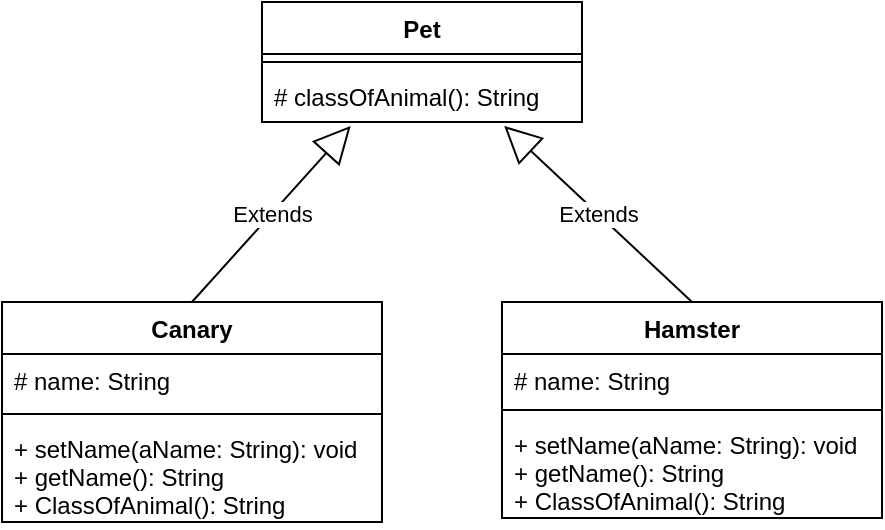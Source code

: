 <mxfile version="14.6.9" type="onedrive"><diagram id="1aLYSW8J_PVJXQKICe0j" name="Page-1"><mxGraphModel dx="1278" dy="548" grid="1" gridSize="10" guides="1" tooltips="1" connect="1" arrows="1" fold="1" page="1" pageScale="1" pageWidth="827" pageHeight="1169" math="0" shadow="0"><root><mxCell id="0"/><mxCell id="1" parent="0"/><mxCell id="ldy4ULNxKQR3QC4Zdx4o-1" value="Pet" style="swimlane;fontStyle=1;align=center;verticalAlign=top;childLayout=stackLayout;horizontal=1;startSize=26;horizontalStack=0;resizeParent=1;resizeParentMax=0;resizeLast=0;collapsible=1;marginBottom=0;" parent="1" vertex="1"><mxGeometry x="240" y="230" width="160" height="60" as="geometry"/></mxCell><mxCell id="ldy4ULNxKQR3QC4Zdx4o-3" value="" style="line;strokeWidth=1;fillColor=none;align=left;verticalAlign=middle;spacingTop=-1;spacingLeft=3;spacingRight=3;rotatable=0;labelPosition=right;points=[];portConstraint=eastwest;" parent="ldy4ULNxKQR3QC4Zdx4o-1" vertex="1"><mxGeometry y="26" width="160" height="8" as="geometry"/></mxCell><mxCell id="ldy4ULNxKQR3QC4Zdx4o-4" value="# classOfAnimal(): String" style="text;strokeColor=none;fillColor=none;align=left;verticalAlign=top;spacingLeft=4;spacingRight=4;overflow=hidden;rotatable=0;points=[[0,0.5],[1,0.5]];portConstraint=eastwest;" parent="ldy4ULNxKQR3QC4Zdx4o-1" vertex="1"><mxGeometry y="34" width="160" height="26" as="geometry"/></mxCell><mxCell id="ldy4ULNxKQR3QC4Zdx4o-5" value="Canary" style="swimlane;fontStyle=1;align=center;verticalAlign=top;childLayout=stackLayout;horizontal=1;startSize=26;horizontalStack=0;resizeParent=1;resizeParentMax=0;resizeLast=0;collapsible=1;marginBottom=0;" parent="1" vertex="1"><mxGeometry x="110" y="380" width="190" height="110" as="geometry"/></mxCell><mxCell id="ldy4ULNxKQR3QC4Zdx4o-6" value="# name: String" style="text;strokeColor=none;fillColor=none;align=left;verticalAlign=top;spacingLeft=4;spacingRight=4;overflow=hidden;rotatable=0;points=[[0,0.5],[1,0.5]];portConstraint=eastwest;" parent="ldy4ULNxKQR3QC4Zdx4o-5" vertex="1"><mxGeometry y="26" width="190" height="26" as="geometry"/></mxCell><mxCell id="ldy4ULNxKQR3QC4Zdx4o-7" value="" style="line;strokeWidth=1;fillColor=none;align=left;verticalAlign=middle;spacingTop=-1;spacingLeft=3;spacingRight=3;rotatable=0;labelPosition=right;points=[];portConstraint=eastwest;" parent="ldy4ULNxKQR3QC4Zdx4o-5" vertex="1"><mxGeometry y="52" width="190" height="8" as="geometry"/></mxCell><mxCell id="ldy4ULNxKQR3QC4Zdx4o-8" value="+ setName(aName: String): void&#10;+ getName(): String&#10;+ ClassOfAnimal(): String" style="text;strokeColor=none;fillColor=none;align=left;verticalAlign=top;spacingLeft=4;spacingRight=4;overflow=hidden;rotatable=0;points=[[0,0.5],[1,0.5]];portConstraint=eastwest;" parent="ldy4ULNxKQR3QC4Zdx4o-5" vertex="1"><mxGeometry y="60" width="190" height="50" as="geometry"/></mxCell><mxCell id="ldy4ULNxKQR3QC4Zdx4o-9" value="Hamster" style="swimlane;fontStyle=1;align=center;verticalAlign=top;childLayout=stackLayout;horizontal=1;startSize=26;horizontalStack=0;resizeParent=1;resizeParentMax=0;resizeLast=0;collapsible=1;marginBottom=0;" parent="1" vertex="1"><mxGeometry x="360" y="380" width="190" height="108" as="geometry"/></mxCell><mxCell id="ldy4ULNxKQR3QC4Zdx4o-10" value="# name: String" style="text;strokeColor=none;fillColor=none;align=left;verticalAlign=top;spacingLeft=4;spacingRight=4;overflow=hidden;rotatable=0;points=[[0,0.5],[1,0.5]];portConstraint=eastwest;" parent="ldy4ULNxKQR3QC4Zdx4o-9" vertex="1"><mxGeometry y="26" width="190" height="24" as="geometry"/></mxCell><mxCell id="ldy4ULNxKQR3QC4Zdx4o-11" value="" style="line;strokeWidth=1;fillColor=none;align=left;verticalAlign=middle;spacingTop=-1;spacingLeft=3;spacingRight=3;rotatable=0;labelPosition=right;points=[];portConstraint=eastwest;" parent="ldy4ULNxKQR3QC4Zdx4o-9" vertex="1"><mxGeometry y="50" width="190" height="8" as="geometry"/></mxCell><mxCell id="ldy4ULNxKQR3QC4Zdx4o-12" value="+ setName(aName: String): void&#10;+ getName(): String&#10;+ ClassOfAnimal(): String" style="text;strokeColor=none;fillColor=none;align=left;verticalAlign=top;spacingLeft=4;spacingRight=4;overflow=hidden;rotatable=0;points=[[0,0.5],[1,0.5]];portConstraint=eastwest;" parent="ldy4ULNxKQR3QC4Zdx4o-9" vertex="1"><mxGeometry y="58" width="190" height="50" as="geometry"/></mxCell><mxCell id="pEj5QSeTuhorf0GhaNh8-1" value="Extends" style="endArrow=block;endSize=16;endFill=0;html=1;exitX=0.5;exitY=0;exitDx=0;exitDy=0;entryX=0.277;entryY=1.077;entryDx=0;entryDy=0;entryPerimeter=0;" parent="1" source="ldy4ULNxKQR3QC4Zdx4o-5" target="ldy4ULNxKQR3QC4Zdx4o-4" edge="1"><mxGeometry width="160" relative="1" as="geometry"><mxPoint x="250" y="310" as="sourcePoint"/><mxPoint x="410" y="310" as="targetPoint"/></mxGeometry></mxCell><mxCell id="pEj5QSeTuhorf0GhaNh8-2" value="Extends" style="endArrow=block;endSize=16;endFill=0;html=1;exitX=0.5;exitY=0;exitDx=0;exitDy=0;entryX=0.757;entryY=1.077;entryDx=0;entryDy=0;entryPerimeter=0;" parent="1" source="ldy4ULNxKQR3QC4Zdx4o-9" target="ldy4ULNxKQR3QC4Zdx4o-4" edge="1"><mxGeometry width="160" relative="1" as="geometry"><mxPoint x="305.68" y="390" as="sourcePoint"/><mxPoint x="400.0" y="302.002" as="targetPoint"/></mxGeometry></mxCell></root></mxGraphModel></diagram></mxfile>